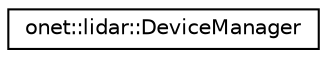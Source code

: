 digraph "Graphical Class Hierarchy"
{
 // LATEX_PDF_SIZE
  edge [fontname="Helvetica",fontsize="10",labelfontname="Helvetica",labelfontsize="10"];
  node [fontname="Helvetica",fontsize="10",shape=record];
  rankdir="LR";
  Node0 [label="onet::lidar::DeviceManager",height=0.2,width=0.4,color="black", fillcolor="white", style="filled",URL="$classonet_1_1lidar_1_1DeviceManager.html",tooltip="The DeviceManager class This singleton is used to maintain the devices, including query,..."];
}
